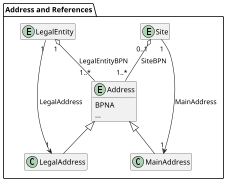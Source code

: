 @startuml address-simple

skinparam dpi 50

package "Address and References" {
  entity LegalEntity {}
  
  entity Site {}
  
  entity Address {
    BPNA
    ...
  }

  class LegalAddress {}

  class MainAddress {}

  Address "1..*" -u-o "1" LegalEntity : LegalEntityBPN
  Address "1..*" -u-o "0..1" Site: SiteBPN

  LegalEntity "1" --> "1" LegalAddress : LegalAddress
  LegalAddress -u-|> Address

  Site "1" --> "1" MainAddress : MainAddress    
  MainAddress -u-|> Address
}

hide methods
hide LegalAddress members
hide MainAddress members
hide LegalEntity members
hide Site members
@enduml